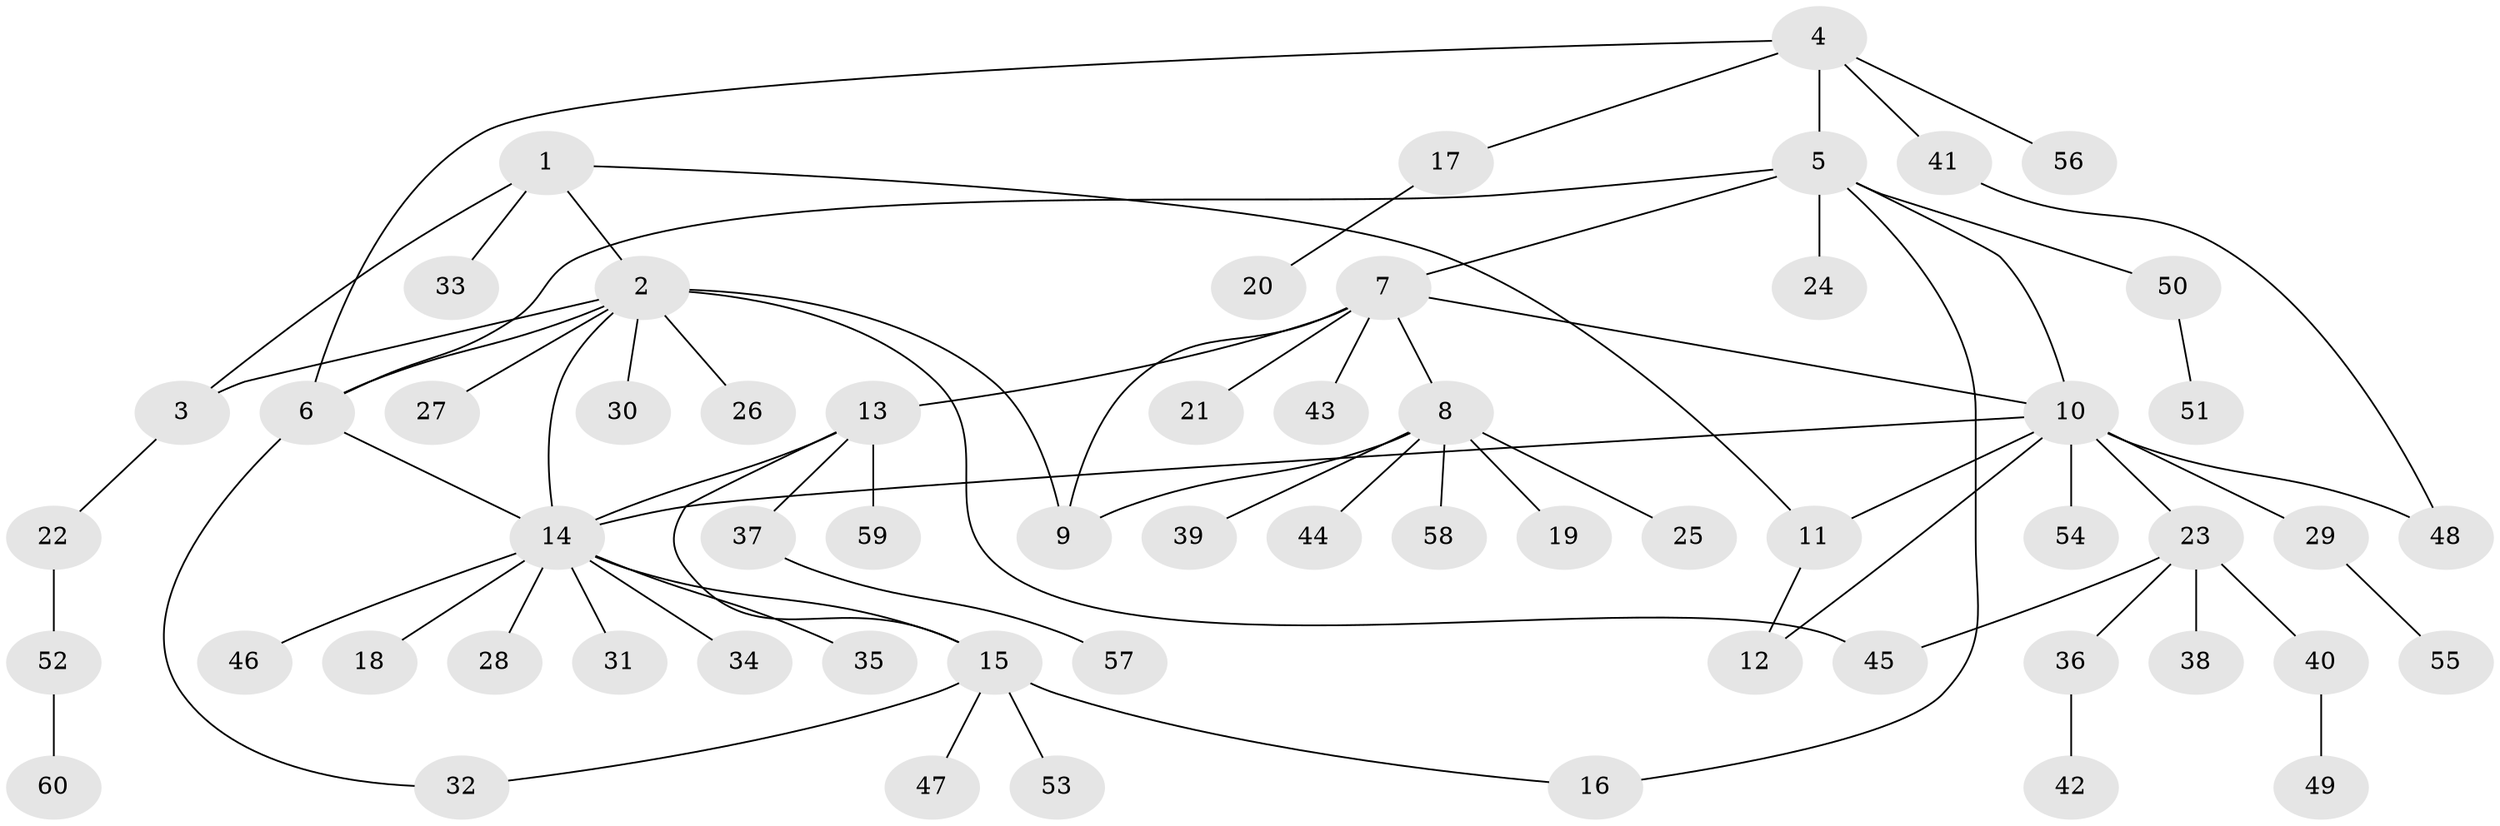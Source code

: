 // Generated by graph-tools (version 1.1) at 2025/11/02/27/25 16:11:37]
// undirected, 60 vertices, 74 edges
graph export_dot {
graph [start="1"]
  node [color=gray90,style=filled];
  1;
  2;
  3;
  4;
  5;
  6;
  7;
  8;
  9;
  10;
  11;
  12;
  13;
  14;
  15;
  16;
  17;
  18;
  19;
  20;
  21;
  22;
  23;
  24;
  25;
  26;
  27;
  28;
  29;
  30;
  31;
  32;
  33;
  34;
  35;
  36;
  37;
  38;
  39;
  40;
  41;
  42;
  43;
  44;
  45;
  46;
  47;
  48;
  49;
  50;
  51;
  52;
  53;
  54;
  55;
  56;
  57;
  58;
  59;
  60;
  1 -- 2;
  1 -- 3;
  1 -- 11;
  1 -- 33;
  2 -- 3;
  2 -- 6;
  2 -- 9;
  2 -- 14;
  2 -- 26;
  2 -- 27;
  2 -- 30;
  2 -- 45;
  3 -- 22;
  4 -- 5;
  4 -- 6;
  4 -- 17;
  4 -- 41;
  4 -- 56;
  5 -- 6;
  5 -- 7;
  5 -- 10;
  5 -- 16;
  5 -- 24;
  5 -- 50;
  6 -- 14;
  6 -- 32;
  7 -- 8;
  7 -- 9;
  7 -- 10;
  7 -- 13;
  7 -- 21;
  7 -- 43;
  8 -- 9;
  8 -- 19;
  8 -- 25;
  8 -- 39;
  8 -- 44;
  8 -- 58;
  10 -- 11;
  10 -- 12;
  10 -- 14;
  10 -- 23;
  10 -- 29;
  10 -- 48;
  10 -- 54;
  11 -- 12;
  13 -- 14;
  13 -- 15;
  13 -- 37;
  13 -- 59;
  14 -- 15;
  14 -- 18;
  14 -- 28;
  14 -- 31;
  14 -- 34;
  14 -- 35;
  14 -- 46;
  15 -- 16;
  15 -- 32;
  15 -- 47;
  15 -- 53;
  17 -- 20;
  22 -- 52;
  23 -- 36;
  23 -- 38;
  23 -- 40;
  23 -- 45;
  29 -- 55;
  36 -- 42;
  37 -- 57;
  40 -- 49;
  41 -- 48;
  50 -- 51;
  52 -- 60;
}
